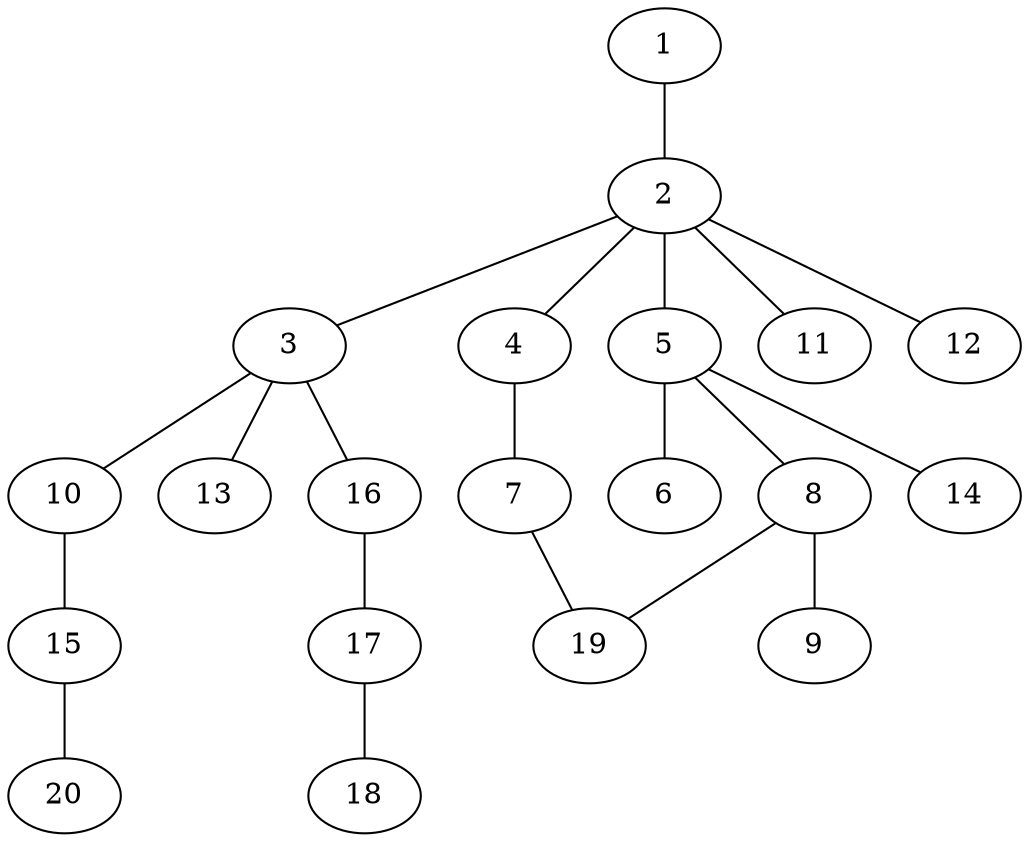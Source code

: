 graph graphname {1--2
2--3
2--4
2--5
2--11
2--12
3--10
3--13
3--16
4--7
5--6
5--8
5--14
7--19
8--9
8--19
10--15
15--20
16--17
17--18
}
